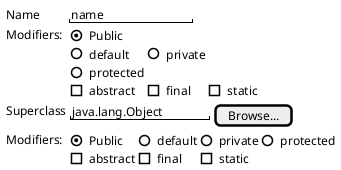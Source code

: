 @startsalt
{
    Name        | "name           "
    Modifiers:  | {
        (X) Public
        () default | () private
        () protected
        [] abstract | [] final | [] static
    }
    Superclass  | {
        "java.lang.Object " | [Browse...]
    }
    Modifiers:  | {
        (X) Public | () default | () private | () protected
        [] abstract | [] final | [] static
    }
}
@endsalt